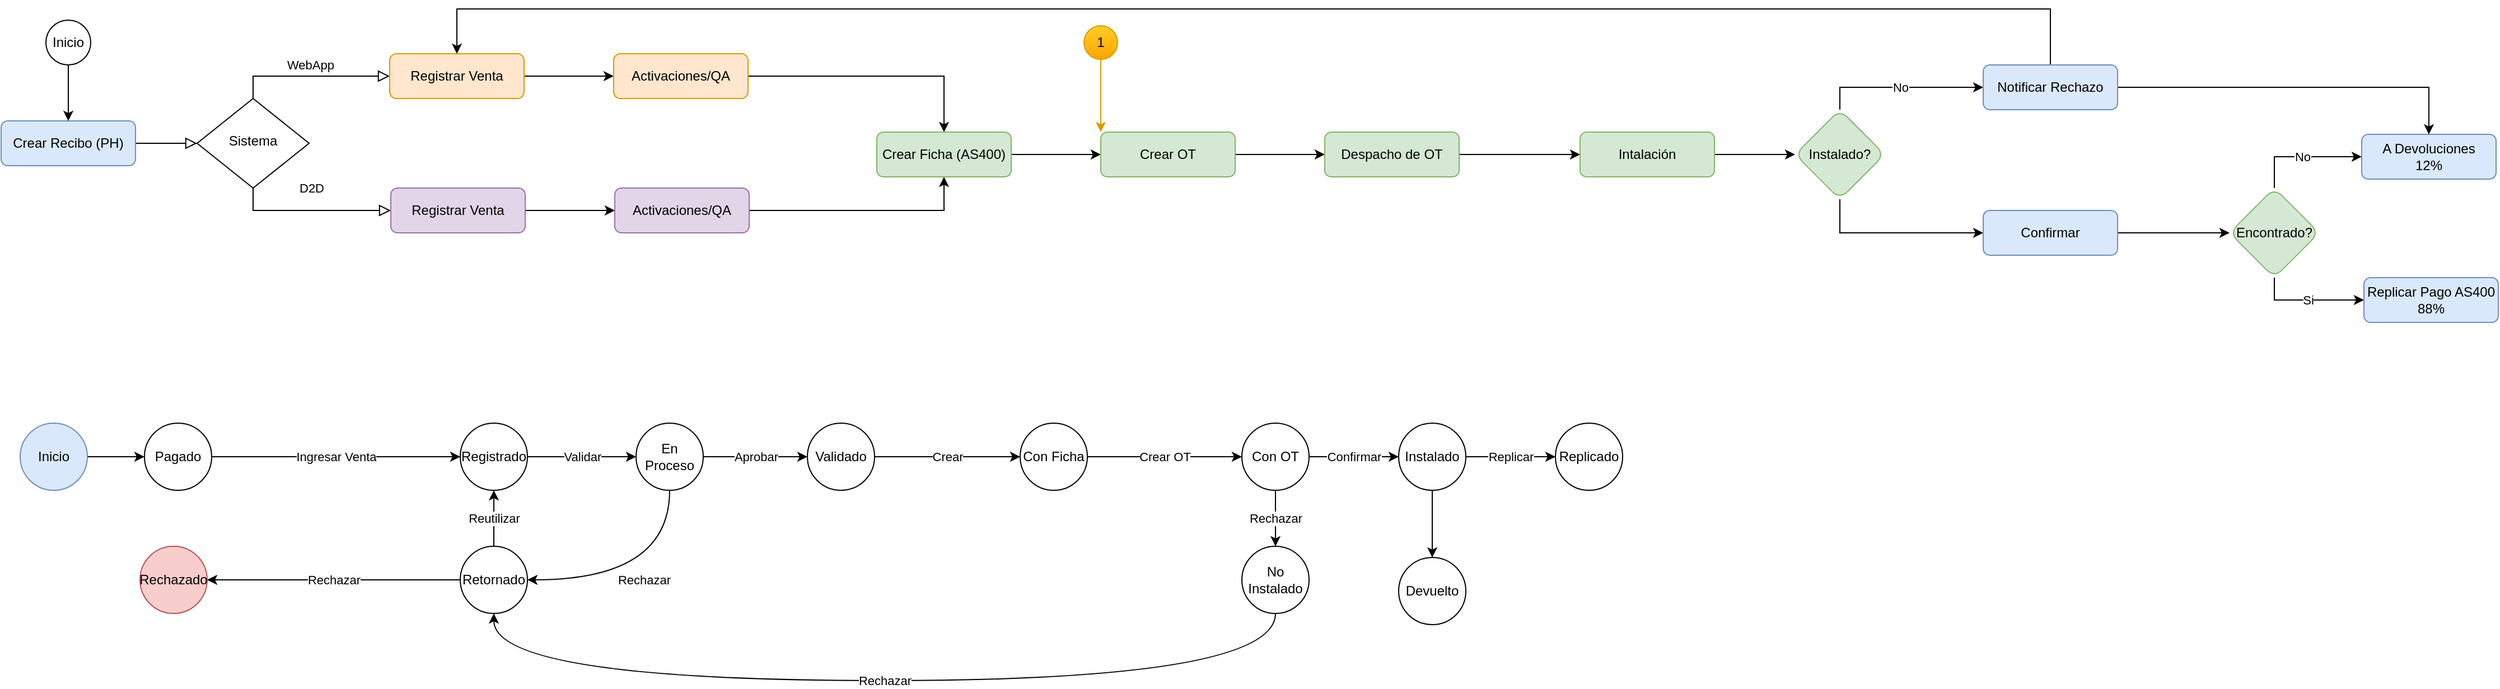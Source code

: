 <mxfile version="21.0.8" type="github">
  <diagram id="C5RBs43oDa-KdzZeNtuy" name="Page-1">
    <mxGraphModel dx="1434" dy="719" grid="1" gridSize="10" guides="1" tooltips="1" connect="1" arrows="1" fold="1" page="1" pageScale="1" pageWidth="827" pageHeight="1169" math="0" shadow="0">
      <root>
        <mxCell id="WIyWlLk6GJQsqaUBKTNV-0" />
        <mxCell id="WIyWlLk6GJQsqaUBKTNV-1" parent="WIyWlLk6GJQsqaUBKTNV-0" />
        <mxCell id="WIyWlLk6GJQsqaUBKTNV-2" value="" style="rounded=0;html=1;jettySize=auto;orthogonalLoop=1;fontSize=11;endArrow=block;endFill=0;endSize=8;strokeWidth=1;shadow=0;labelBackgroundColor=none;edgeStyle=orthogonalEdgeStyle;" parent="WIyWlLk6GJQsqaUBKTNV-1" source="WIyWlLk6GJQsqaUBKTNV-3" target="WIyWlLk6GJQsqaUBKTNV-6" edge="1">
          <mxGeometry relative="1" as="geometry" />
        </mxCell>
        <mxCell id="WIyWlLk6GJQsqaUBKTNV-3" value="Crear Recibo (PH)" style="rounded=1;whiteSpace=wrap;html=1;fontSize=12;glass=0;strokeWidth=1;shadow=0;fillColor=#dae8fc;strokeColor=#6c8ebf;" parent="WIyWlLk6GJQsqaUBKTNV-1" vertex="1">
          <mxGeometry x="20" y="120" width="120" height="40" as="geometry" />
        </mxCell>
        <mxCell id="WIyWlLk6GJQsqaUBKTNV-4" value="D2D" style="rounded=0;html=1;jettySize=auto;orthogonalLoop=1;fontSize=11;endArrow=block;endFill=0;endSize=8;strokeWidth=1;shadow=0;labelBackgroundColor=none;edgeStyle=orthogonalEdgeStyle;entryX=0;entryY=0.5;entryDx=0;entryDy=0;exitX=0.5;exitY=1;exitDx=0;exitDy=0;" parent="WIyWlLk6GJQsqaUBKTNV-1" source="WIyWlLk6GJQsqaUBKTNV-6" target="WIyWlLk6GJQsqaUBKTNV-11" edge="1">
          <mxGeometry y="20" relative="1" as="geometry">
            <mxPoint as="offset" />
            <mxPoint x="255" y="270" as="targetPoint" />
          </mxGeometry>
        </mxCell>
        <mxCell id="WIyWlLk6GJQsqaUBKTNV-5" value="WebApp" style="edgeStyle=orthogonalEdgeStyle;rounded=0;html=1;jettySize=auto;orthogonalLoop=1;fontSize=11;endArrow=block;endFill=0;endSize=8;strokeWidth=1;shadow=0;labelBackgroundColor=none;exitX=0.5;exitY=0;exitDx=0;exitDy=0;" parent="WIyWlLk6GJQsqaUBKTNV-1" source="WIyWlLk6GJQsqaUBKTNV-6" target="WIyWlLk6GJQsqaUBKTNV-7" edge="1">
          <mxGeometry y="10" relative="1" as="geometry">
            <mxPoint as="offset" />
          </mxGeometry>
        </mxCell>
        <mxCell id="WIyWlLk6GJQsqaUBKTNV-6" value="Sistema" style="rhombus;whiteSpace=wrap;html=1;shadow=0;fontFamily=Helvetica;fontSize=12;align=center;strokeWidth=1;spacing=6;spacingTop=-4;" parent="WIyWlLk6GJQsqaUBKTNV-1" vertex="1">
          <mxGeometry x="195" y="100" width="100" height="80" as="geometry" />
        </mxCell>
        <mxCell id="XBX4nZGUdL0fPtYbBpFq-3" value="" style="edgeStyle=orthogonalEdgeStyle;rounded=0;orthogonalLoop=1;jettySize=auto;html=1;" parent="WIyWlLk6GJQsqaUBKTNV-1" source="WIyWlLk6GJQsqaUBKTNV-7" target="XBX4nZGUdL0fPtYbBpFq-2" edge="1">
          <mxGeometry relative="1" as="geometry" />
        </mxCell>
        <mxCell id="WIyWlLk6GJQsqaUBKTNV-7" value="Registrar Venta" style="rounded=1;whiteSpace=wrap;html=1;fontSize=12;glass=0;strokeWidth=1;shadow=0;fillColor=#ffe6cc;strokeColor=#d79b00;" parent="WIyWlLk6GJQsqaUBKTNV-1" vertex="1">
          <mxGeometry x="367" y="60" width="120" height="40" as="geometry" />
        </mxCell>
        <mxCell id="XBX4nZGUdL0fPtYbBpFq-5" value="" style="edgeStyle=orthogonalEdgeStyle;rounded=0;orthogonalLoop=1;jettySize=auto;html=1;" parent="WIyWlLk6GJQsqaUBKTNV-1" source="WIyWlLk6GJQsqaUBKTNV-11" target="XBX4nZGUdL0fPtYbBpFq-4" edge="1">
          <mxGeometry relative="1" as="geometry" />
        </mxCell>
        <mxCell id="WIyWlLk6GJQsqaUBKTNV-11" value="Registrar Venta" style="rounded=1;whiteSpace=wrap;html=1;fontSize=12;glass=0;strokeWidth=1;shadow=0;fillColor=#e1d5e7;strokeColor=#9673a6;" parent="WIyWlLk6GJQsqaUBKTNV-1" vertex="1">
          <mxGeometry x="368" y="180" width="120" height="40" as="geometry" />
        </mxCell>
        <mxCell id="XBX4nZGUdL0fPtYbBpFq-1" style="edgeStyle=orthogonalEdgeStyle;rounded=0;orthogonalLoop=1;jettySize=auto;html=1;" parent="WIyWlLk6GJQsqaUBKTNV-1" source="XBX4nZGUdL0fPtYbBpFq-0" target="WIyWlLk6GJQsqaUBKTNV-3" edge="1">
          <mxGeometry relative="1" as="geometry" />
        </mxCell>
        <mxCell id="XBX4nZGUdL0fPtYbBpFq-0" value="Inicio" style="ellipse;whiteSpace=wrap;html=1;aspect=fixed;" parent="WIyWlLk6GJQsqaUBKTNV-1" vertex="1">
          <mxGeometry x="60" y="30" width="40" height="40" as="geometry" />
        </mxCell>
        <mxCell id="XBX4nZGUdL0fPtYbBpFq-30" value="" style="edgeStyle=orthogonalEdgeStyle;rounded=0;orthogonalLoop=1;jettySize=auto;html=1;exitX=1;exitY=0.5;exitDx=0;exitDy=0;" parent="WIyWlLk6GJQsqaUBKTNV-1" source="XBX4nZGUdL0fPtYbBpFq-2" target="XBX4nZGUdL0fPtYbBpFq-29" edge="1">
          <mxGeometry relative="1" as="geometry">
            <mxPoint x="752" y="80" as="sourcePoint" />
          </mxGeometry>
        </mxCell>
        <mxCell id="XBX4nZGUdL0fPtYbBpFq-2" value="Activaciones/QA" style="whiteSpace=wrap;html=1;fillColor=#ffe6cc;strokeColor=#d79b00;rounded=1;glass=0;strokeWidth=1;shadow=0;" parent="WIyWlLk6GJQsqaUBKTNV-1" vertex="1">
          <mxGeometry x="567" y="60" width="120" height="40" as="geometry" />
        </mxCell>
        <mxCell id="XBX4nZGUdL0fPtYbBpFq-31" style="edgeStyle=orthogonalEdgeStyle;rounded=0;orthogonalLoop=1;jettySize=auto;html=1;exitX=1;exitY=0.5;exitDx=0;exitDy=0;" parent="WIyWlLk6GJQsqaUBKTNV-1" source="XBX4nZGUdL0fPtYbBpFq-4" target="XBX4nZGUdL0fPtYbBpFq-29" edge="1">
          <mxGeometry relative="1" as="geometry">
            <mxPoint x="753" y="200" as="sourcePoint" />
          </mxGeometry>
        </mxCell>
        <mxCell id="XBX4nZGUdL0fPtYbBpFq-4" value="Activaciones/QA" style="whiteSpace=wrap;html=1;fillColor=#e1d5e7;strokeColor=#9673a6;rounded=1;glass=0;strokeWidth=1;shadow=0;" parent="WIyWlLk6GJQsqaUBKTNV-1" vertex="1">
          <mxGeometry x="568" y="180" width="120" height="40" as="geometry" />
        </mxCell>
        <mxCell id="XBX4nZGUdL0fPtYbBpFq-16" value="" style="edgeStyle=orthogonalEdgeStyle;rounded=0;orthogonalLoop=1;jettySize=auto;html=1;" parent="WIyWlLk6GJQsqaUBKTNV-1" source="XBX4nZGUdL0fPtYbBpFq-13" target="XBX4nZGUdL0fPtYbBpFq-15" edge="1">
          <mxGeometry relative="1" as="geometry" />
        </mxCell>
        <mxCell id="XBX4nZGUdL0fPtYbBpFq-13" value="Inicio" style="ellipse;whiteSpace=wrap;html=1;aspect=fixed;fillColor=#dae8fc;strokeColor=#6c8ebf;" parent="WIyWlLk6GJQsqaUBKTNV-1" vertex="1">
          <mxGeometry x="37" y="390" width="60" height="60" as="geometry" />
        </mxCell>
        <mxCell id="XBX4nZGUdL0fPtYbBpFq-18" value="Ingresar Venta" style="edgeStyle=orthogonalEdgeStyle;rounded=0;orthogonalLoop=1;jettySize=auto;html=1;" parent="WIyWlLk6GJQsqaUBKTNV-1" source="XBX4nZGUdL0fPtYbBpFq-15" target="XBX4nZGUdL0fPtYbBpFq-17" edge="1">
          <mxGeometry relative="1" as="geometry" />
        </mxCell>
        <mxCell id="XBX4nZGUdL0fPtYbBpFq-15" value="Pagado" style="ellipse;whiteSpace=wrap;html=1;aspect=fixed;" parent="WIyWlLk6GJQsqaUBKTNV-1" vertex="1">
          <mxGeometry x="148" y="390" width="60" height="60" as="geometry" />
        </mxCell>
        <mxCell id="XBX4nZGUdL0fPtYbBpFq-20" value="Validar" style="edgeStyle=orthogonalEdgeStyle;rounded=0;orthogonalLoop=1;jettySize=auto;html=1;" parent="WIyWlLk6GJQsqaUBKTNV-1" source="XBX4nZGUdL0fPtYbBpFq-17" target="XBX4nZGUdL0fPtYbBpFq-19" edge="1">
          <mxGeometry relative="1" as="geometry">
            <mxPoint x="570" y="420" as="targetPoint" />
          </mxGeometry>
        </mxCell>
        <mxCell id="XBX4nZGUdL0fPtYbBpFq-17" value="Registrado" style="ellipse;whiteSpace=wrap;html=1;aspect=fixed;" parent="WIyWlLk6GJQsqaUBKTNV-1" vertex="1">
          <mxGeometry x="430" y="390" width="60" height="60" as="geometry" />
        </mxCell>
        <mxCell id="XBX4nZGUdL0fPtYbBpFq-22" value="Aprobar" style="edgeStyle=orthogonalEdgeStyle;rounded=0;orthogonalLoop=1;jettySize=auto;html=1;" parent="WIyWlLk6GJQsqaUBKTNV-1" source="XBX4nZGUdL0fPtYbBpFq-19" target="XBX4nZGUdL0fPtYbBpFq-21" edge="1">
          <mxGeometry relative="1" as="geometry" />
        </mxCell>
        <mxCell id="XBX4nZGUdL0fPtYbBpFq-25" value="Rechazar" style="edgeStyle=orthogonalEdgeStyle;rounded=0;orthogonalLoop=1;jettySize=auto;html=1;curved=1;exitX=0.5;exitY=1;exitDx=0;exitDy=0;entryX=1;entryY=0.5;entryDx=0;entryDy=0;" parent="WIyWlLk6GJQsqaUBKTNV-1" source="XBX4nZGUdL0fPtYbBpFq-19" target="XBX4nZGUdL0fPtYbBpFq-24" edge="1">
          <mxGeometry relative="1" as="geometry" />
        </mxCell>
        <mxCell id="XBX4nZGUdL0fPtYbBpFq-19" value="En&lt;br&gt;Proceso" style="ellipse;whiteSpace=wrap;html=1;aspect=fixed;" parent="WIyWlLk6GJQsqaUBKTNV-1" vertex="1">
          <mxGeometry x="587" y="390" width="60" height="60" as="geometry" />
        </mxCell>
        <mxCell id="XBX4nZGUdL0fPtYbBpFq-35" value="Crear" style="edgeStyle=orthogonalEdgeStyle;rounded=0;orthogonalLoop=1;jettySize=auto;html=1;" parent="WIyWlLk6GJQsqaUBKTNV-1" source="XBX4nZGUdL0fPtYbBpFq-21" target="XBX4nZGUdL0fPtYbBpFq-34" edge="1">
          <mxGeometry relative="1" as="geometry" />
        </mxCell>
        <mxCell id="XBX4nZGUdL0fPtYbBpFq-21" value="Validado" style="ellipse;whiteSpace=wrap;html=1;aspect=fixed;" parent="WIyWlLk6GJQsqaUBKTNV-1" vertex="1">
          <mxGeometry x="740" y="390" width="60" height="60" as="geometry" />
        </mxCell>
        <mxCell id="XBX4nZGUdL0fPtYbBpFq-27" value="Rechazar" style="edgeStyle=orthogonalEdgeStyle;rounded=0;orthogonalLoop=1;jettySize=auto;html=1;" parent="WIyWlLk6GJQsqaUBKTNV-1" source="XBX4nZGUdL0fPtYbBpFq-24" target="XBX4nZGUdL0fPtYbBpFq-26" edge="1">
          <mxGeometry relative="1" as="geometry" />
        </mxCell>
        <mxCell id="XBX4nZGUdL0fPtYbBpFq-28" value="Reutilizar" style="edgeStyle=orthogonalEdgeStyle;rounded=0;orthogonalLoop=1;jettySize=auto;html=1;entryX=0.5;entryY=1;entryDx=0;entryDy=0;" parent="WIyWlLk6GJQsqaUBKTNV-1" source="XBX4nZGUdL0fPtYbBpFq-24" target="XBX4nZGUdL0fPtYbBpFq-17" edge="1">
          <mxGeometry relative="1" as="geometry" />
        </mxCell>
        <mxCell id="XBX4nZGUdL0fPtYbBpFq-24" value="Retornado" style="ellipse;whiteSpace=wrap;html=1;aspect=fixed;" parent="WIyWlLk6GJQsqaUBKTNV-1" vertex="1">
          <mxGeometry x="430" y="500" width="60" height="60" as="geometry" />
        </mxCell>
        <mxCell id="XBX4nZGUdL0fPtYbBpFq-26" value="Rechazado" style="ellipse;whiteSpace=wrap;html=1;aspect=fixed;fillColor=#f8cecc;strokeColor=#b85450;" parent="WIyWlLk6GJQsqaUBKTNV-1" vertex="1">
          <mxGeometry x="144" y="500" width="60" height="60" as="geometry" />
        </mxCell>
        <mxCell id="XBX4nZGUdL0fPtYbBpFq-33" value="" style="edgeStyle=orthogonalEdgeStyle;rounded=0;orthogonalLoop=1;jettySize=auto;html=1;" parent="WIyWlLk6GJQsqaUBKTNV-1" source="XBX4nZGUdL0fPtYbBpFq-29" target="XBX4nZGUdL0fPtYbBpFq-32" edge="1">
          <mxGeometry relative="1" as="geometry" />
        </mxCell>
        <mxCell id="XBX4nZGUdL0fPtYbBpFq-29" value="Crear Ficha (AS400)" style="whiteSpace=wrap;html=1;fillColor=#d5e8d4;strokeColor=#82b366;rounded=1;glass=0;strokeWidth=1;shadow=0;" parent="WIyWlLk6GJQsqaUBKTNV-1" vertex="1">
          <mxGeometry x="802" y="130" width="120" height="40" as="geometry" />
        </mxCell>
        <mxCell id="XBX4nZGUdL0fPtYbBpFq-42" value="" style="edgeStyle=orthogonalEdgeStyle;rounded=0;orthogonalLoop=1;jettySize=auto;html=1;" parent="WIyWlLk6GJQsqaUBKTNV-1" source="XBX4nZGUdL0fPtYbBpFq-32" target="XBX4nZGUdL0fPtYbBpFq-41" edge="1">
          <mxGeometry relative="1" as="geometry" />
        </mxCell>
        <mxCell id="XBX4nZGUdL0fPtYbBpFq-32" value="Crear OT" style="whiteSpace=wrap;html=1;fillColor=#d5e8d4;strokeColor=#82b366;rounded=1;glass=0;strokeWidth=1;shadow=0;" parent="WIyWlLk6GJQsqaUBKTNV-1" vertex="1">
          <mxGeometry x="1002" y="130" width="120" height="40" as="geometry" />
        </mxCell>
        <mxCell id="XBX4nZGUdL0fPtYbBpFq-37" value="Crear OT" style="edgeStyle=orthogonalEdgeStyle;rounded=0;orthogonalLoop=1;jettySize=auto;html=1;" parent="WIyWlLk6GJQsqaUBKTNV-1" source="XBX4nZGUdL0fPtYbBpFq-34" target="XBX4nZGUdL0fPtYbBpFq-36" edge="1">
          <mxGeometry relative="1" as="geometry" />
        </mxCell>
        <mxCell id="XBX4nZGUdL0fPtYbBpFq-34" value="Con Ficha" style="ellipse;whiteSpace=wrap;html=1;aspect=fixed;" parent="WIyWlLk6GJQsqaUBKTNV-1" vertex="1">
          <mxGeometry x="930" y="390" width="60" height="60" as="geometry" />
        </mxCell>
        <mxCell id="PiGamc_0uS7PZ8Xs801l-10" value="Confirmar" style="edgeStyle=orthogonalEdgeStyle;rounded=0;orthogonalLoop=1;jettySize=auto;html=1;" edge="1" parent="WIyWlLk6GJQsqaUBKTNV-1" source="XBX4nZGUdL0fPtYbBpFq-36" target="PiGamc_0uS7PZ8Xs801l-9">
          <mxGeometry relative="1" as="geometry" />
        </mxCell>
        <mxCell id="PiGamc_0uS7PZ8Xs801l-12" value="Rechazar" style="edgeStyle=orthogonalEdgeStyle;rounded=0;orthogonalLoop=1;jettySize=auto;html=1;" edge="1" parent="WIyWlLk6GJQsqaUBKTNV-1" source="XBX4nZGUdL0fPtYbBpFq-36" target="PiGamc_0uS7PZ8Xs801l-11">
          <mxGeometry relative="1" as="geometry" />
        </mxCell>
        <mxCell id="XBX4nZGUdL0fPtYbBpFq-36" value="Con OT" style="ellipse;whiteSpace=wrap;html=1;aspect=fixed;" parent="WIyWlLk6GJQsqaUBKTNV-1" vertex="1">
          <mxGeometry x="1128" y="390" width="60" height="60" as="geometry" />
        </mxCell>
        <mxCell id="XBX4nZGUdL0fPtYbBpFq-44" value="" style="edgeStyle=orthogonalEdgeStyle;rounded=0;orthogonalLoop=1;jettySize=auto;html=1;" parent="WIyWlLk6GJQsqaUBKTNV-1" source="XBX4nZGUdL0fPtYbBpFq-41" target="XBX4nZGUdL0fPtYbBpFq-43" edge="1">
          <mxGeometry relative="1" as="geometry" />
        </mxCell>
        <mxCell id="XBX4nZGUdL0fPtYbBpFq-41" value="Despacho de OT" style="whiteSpace=wrap;html=1;fillColor=#d5e8d4;strokeColor=#82b366;rounded=1;glass=0;strokeWidth=1;shadow=0;" parent="WIyWlLk6GJQsqaUBKTNV-1" vertex="1">
          <mxGeometry x="1202" y="130" width="120" height="40" as="geometry" />
        </mxCell>
        <mxCell id="XBX4nZGUdL0fPtYbBpFq-46" value="" style="edgeStyle=orthogonalEdgeStyle;rounded=0;orthogonalLoop=1;jettySize=auto;html=1;" parent="WIyWlLk6GJQsqaUBKTNV-1" source="XBX4nZGUdL0fPtYbBpFq-43" target="XBX4nZGUdL0fPtYbBpFq-45" edge="1">
          <mxGeometry relative="1" as="geometry" />
        </mxCell>
        <mxCell id="XBX4nZGUdL0fPtYbBpFq-43" value="Intalación" style="whiteSpace=wrap;html=1;fillColor=#d5e8d4;strokeColor=#82b366;rounded=1;glass=0;strokeWidth=1;shadow=0;" parent="WIyWlLk6GJQsqaUBKTNV-1" vertex="1">
          <mxGeometry x="1430" y="130" width="120" height="40" as="geometry" />
        </mxCell>
        <mxCell id="XBX4nZGUdL0fPtYbBpFq-52" value="No" style="edgeStyle=orthogonalEdgeStyle;rounded=0;orthogonalLoop=1;jettySize=auto;html=1;entryX=0;entryY=0.5;entryDx=0;entryDy=0;exitX=0.5;exitY=0;exitDx=0;exitDy=0;" parent="WIyWlLk6GJQsqaUBKTNV-1" source="XBX4nZGUdL0fPtYbBpFq-45" target="XBX4nZGUdL0fPtYbBpFq-49" edge="1">
          <mxGeometry relative="1" as="geometry" />
        </mxCell>
        <mxCell id="PiGamc_0uS7PZ8Xs801l-2" style="edgeStyle=orthogonalEdgeStyle;rounded=0;orthogonalLoop=1;jettySize=auto;html=1;entryX=0;entryY=0.5;entryDx=0;entryDy=0;exitX=0.5;exitY=1;exitDx=0;exitDy=0;" edge="1" parent="WIyWlLk6GJQsqaUBKTNV-1" source="XBX4nZGUdL0fPtYbBpFq-45" target="PiGamc_0uS7PZ8Xs801l-1">
          <mxGeometry relative="1" as="geometry" />
        </mxCell>
        <mxCell id="XBX4nZGUdL0fPtYbBpFq-45" value="Instalado?" style="rhombus;whiteSpace=wrap;html=1;fillColor=#d5e8d4;strokeColor=#82b366;rounded=1;glass=0;strokeWidth=1;shadow=0;" parent="WIyWlLk6GJQsqaUBKTNV-1" vertex="1">
          <mxGeometry x="1622" y="110" width="80" height="80" as="geometry" />
        </mxCell>
        <mxCell id="XBX4nZGUdL0fPtYbBpFq-48" style="edgeStyle=orthogonalEdgeStyle;rounded=0;orthogonalLoop=1;jettySize=auto;html=1;entryX=0;entryY=0;entryDx=0;entryDy=0;fillColor=#ffcd28;gradientColor=#ffa500;strokeColor=#d79b00;" parent="WIyWlLk6GJQsqaUBKTNV-1" source="XBX4nZGUdL0fPtYbBpFq-47" target="XBX4nZGUdL0fPtYbBpFq-32" edge="1">
          <mxGeometry relative="1" as="geometry" />
        </mxCell>
        <mxCell id="XBX4nZGUdL0fPtYbBpFq-47" value="1" style="ellipse;whiteSpace=wrap;html=1;aspect=fixed;fillColor=#ffcd28;strokeColor=#d79b00;gradientColor=#ffa500;" parent="WIyWlLk6GJQsqaUBKTNV-1" vertex="1">
          <mxGeometry x="987" y="35" width="30" height="30" as="geometry" />
        </mxCell>
        <mxCell id="PiGamc_0uS7PZ8Xs801l-0" style="edgeStyle=orthogonalEdgeStyle;rounded=0;orthogonalLoop=1;jettySize=auto;html=1;entryX=0.5;entryY=0;entryDx=0;entryDy=0;exitX=0.5;exitY=0;exitDx=0;exitDy=0;" edge="1" parent="WIyWlLk6GJQsqaUBKTNV-1" source="XBX4nZGUdL0fPtYbBpFq-49" target="WIyWlLk6GJQsqaUBKTNV-7">
          <mxGeometry relative="1" as="geometry">
            <Array as="points">
              <mxPoint x="1850" y="20" />
              <mxPoint x="427" y="20" />
            </Array>
          </mxGeometry>
        </mxCell>
        <mxCell id="PiGamc_0uS7PZ8Xs801l-7" style="edgeStyle=orthogonalEdgeStyle;rounded=0;orthogonalLoop=1;jettySize=auto;html=1;entryX=0.5;entryY=0;entryDx=0;entryDy=0;" edge="1" parent="WIyWlLk6GJQsqaUBKTNV-1" source="XBX4nZGUdL0fPtYbBpFq-49" target="PiGamc_0uS7PZ8Xs801l-3">
          <mxGeometry relative="1" as="geometry" />
        </mxCell>
        <mxCell id="XBX4nZGUdL0fPtYbBpFq-49" value="Notificar Rechazo" style="whiteSpace=wrap;html=1;fillColor=#dae8fc;strokeColor=#6c8ebf;rounded=1;glass=0;strokeWidth=1;shadow=0;" parent="WIyWlLk6GJQsqaUBKTNV-1" vertex="1">
          <mxGeometry x="1790" y="70" width="120" height="40" as="geometry" />
        </mxCell>
        <mxCell id="XBX4nZGUdL0fPtYbBpFq-51" value="Replicar Pago AS400&lt;br&gt;88%" style="whiteSpace=wrap;html=1;fillColor=#dae8fc;strokeColor=#6c8ebf;rounded=1;glass=0;strokeWidth=1;shadow=0;" parent="WIyWlLk6GJQsqaUBKTNV-1" vertex="1">
          <mxGeometry x="2130" y="260" width="120" height="40" as="geometry" />
        </mxCell>
        <mxCell id="XBX4nZGUdL0fPtYbBpFq-56" value="Si" style="edgeStyle=orthogonalEdgeStyle;rounded=0;orthogonalLoop=1;jettySize=auto;html=1;exitX=0.5;exitY=1;exitDx=0;exitDy=0;entryX=0;entryY=0.5;entryDx=0;entryDy=0;" parent="WIyWlLk6GJQsqaUBKTNV-1" source="XBX4nZGUdL0fPtYbBpFq-54" target="XBX4nZGUdL0fPtYbBpFq-51" edge="1">
          <mxGeometry relative="1" as="geometry" />
        </mxCell>
        <mxCell id="PiGamc_0uS7PZ8Xs801l-4" value="No" style="edgeStyle=orthogonalEdgeStyle;rounded=0;orthogonalLoop=1;jettySize=auto;html=1;entryX=0;entryY=0.5;entryDx=0;entryDy=0;exitX=0.5;exitY=0;exitDx=0;exitDy=0;" edge="1" parent="WIyWlLk6GJQsqaUBKTNV-1" source="XBX4nZGUdL0fPtYbBpFq-54" target="PiGamc_0uS7PZ8Xs801l-3">
          <mxGeometry relative="1" as="geometry" />
        </mxCell>
        <mxCell id="XBX4nZGUdL0fPtYbBpFq-54" value="Encontrado?" style="rhombus;whiteSpace=wrap;html=1;fillColor=#d5e8d4;strokeColor=#82b366;rounded=1;glass=0;strokeWidth=1;shadow=0;" parent="WIyWlLk6GJQsqaUBKTNV-1" vertex="1">
          <mxGeometry x="2010" y="180" width="80" height="80" as="geometry" />
        </mxCell>
        <mxCell id="PiGamc_0uS7PZ8Xs801l-6" style="edgeStyle=orthogonalEdgeStyle;rounded=0;orthogonalLoop=1;jettySize=auto;html=1;entryX=0;entryY=0.5;entryDx=0;entryDy=0;" edge="1" parent="WIyWlLk6GJQsqaUBKTNV-1" source="PiGamc_0uS7PZ8Xs801l-1" target="XBX4nZGUdL0fPtYbBpFq-54">
          <mxGeometry relative="1" as="geometry" />
        </mxCell>
        <mxCell id="PiGamc_0uS7PZ8Xs801l-1" value="Confirmar" style="whiteSpace=wrap;html=1;fillColor=#dae8fc;strokeColor=#6c8ebf;rounded=1;glass=0;strokeWidth=1;shadow=0;" vertex="1" parent="WIyWlLk6GJQsqaUBKTNV-1">
          <mxGeometry x="1790" y="200" width="120" height="40" as="geometry" />
        </mxCell>
        <mxCell id="PiGamc_0uS7PZ8Xs801l-3" value="A Devoluciones&lt;br&gt;12%" style="whiteSpace=wrap;html=1;fillColor=#dae8fc;strokeColor=#6c8ebf;rounded=1;glass=0;strokeWidth=1;shadow=0;" vertex="1" parent="WIyWlLk6GJQsqaUBKTNV-1">
          <mxGeometry x="2128" y="132" width="120" height="40" as="geometry" />
        </mxCell>
        <mxCell id="PiGamc_0uS7PZ8Xs801l-5" value="" style="shape=image;html=1;verticalAlign=top;verticalLabelPosition=bottom;labelBackgroundColor=#ffffff;imageAspect=0;aspect=fixed;image=https://cdn3.iconfinder.com/data/icons/arrows-set-12/512/history-128.png" vertex="1" parent="WIyWlLk6GJQsqaUBKTNV-1">
          <mxGeometry x="2057" y="172" width="28" height="28" as="geometry" />
        </mxCell>
        <mxCell id="PiGamc_0uS7PZ8Xs801l-22" value="Replicar" style="edgeStyle=orthogonalEdgeStyle;rounded=0;orthogonalLoop=1;jettySize=auto;html=1;" edge="1" parent="WIyWlLk6GJQsqaUBKTNV-1" source="PiGamc_0uS7PZ8Xs801l-9" target="PiGamc_0uS7PZ8Xs801l-21">
          <mxGeometry relative="1" as="geometry" />
        </mxCell>
        <mxCell id="PiGamc_0uS7PZ8Xs801l-24" value="" style="edgeStyle=orthogonalEdgeStyle;rounded=0;orthogonalLoop=1;jettySize=auto;html=1;" edge="1" parent="WIyWlLk6GJQsqaUBKTNV-1" source="PiGamc_0uS7PZ8Xs801l-9" target="PiGamc_0uS7PZ8Xs801l-23">
          <mxGeometry relative="1" as="geometry" />
        </mxCell>
        <mxCell id="PiGamc_0uS7PZ8Xs801l-9" value="Instalado" style="ellipse;whiteSpace=wrap;html=1;aspect=fixed;" vertex="1" parent="WIyWlLk6GJQsqaUBKTNV-1">
          <mxGeometry x="1268" y="390" width="60" height="60" as="geometry" />
        </mxCell>
        <mxCell id="PiGamc_0uS7PZ8Xs801l-13" value="Rechazar" style="edgeStyle=orthogonalEdgeStyle;rounded=0;orthogonalLoop=1;jettySize=auto;html=1;entryX=0.5;entryY=1;entryDx=0;entryDy=0;curved=1;exitX=0.5;exitY=1;exitDx=0;exitDy=0;" edge="1" parent="WIyWlLk6GJQsqaUBKTNV-1" source="PiGamc_0uS7PZ8Xs801l-11" target="XBX4nZGUdL0fPtYbBpFq-24">
          <mxGeometry relative="1" as="geometry">
            <Array as="points">
              <mxPoint x="1158" y="620" />
              <mxPoint x="460" y="620" />
            </Array>
          </mxGeometry>
        </mxCell>
        <mxCell id="PiGamc_0uS7PZ8Xs801l-11" value="No Instalado" style="ellipse;whiteSpace=wrap;html=1;aspect=fixed;" vertex="1" parent="WIyWlLk6GJQsqaUBKTNV-1">
          <mxGeometry x="1128" y="500" width="60" height="60" as="geometry" />
        </mxCell>
        <mxCell id="PiGamc_0uS7PZ8Xs801l-21" value="Replicado" style="ellipse;whiteSpace=wrap;html=1;aspect=fixed;" vertex="1" parent="WIyWlLk6GJQsqaUBKTNV-1">
          <mxGeometry x="1408" y="390" width="60" height="60" as="geometry" />
        </mxCell>
        <mxCell id="PiGamc_0uS7PZ8Xs801l-23" value="Devuelto" style="ellipse;whiteSpace=wrap;html=1;aspect=fixed;" vertex="1" parent="WIyWlLk6GJQsqaUBKTNV-1">
          <mxGeometry x="1268" y="510" width="60" height="60" as="geometry" />
        </mxCell>
      </root>
    </mxGraphModel>
  </diagram>
</mxfile>
